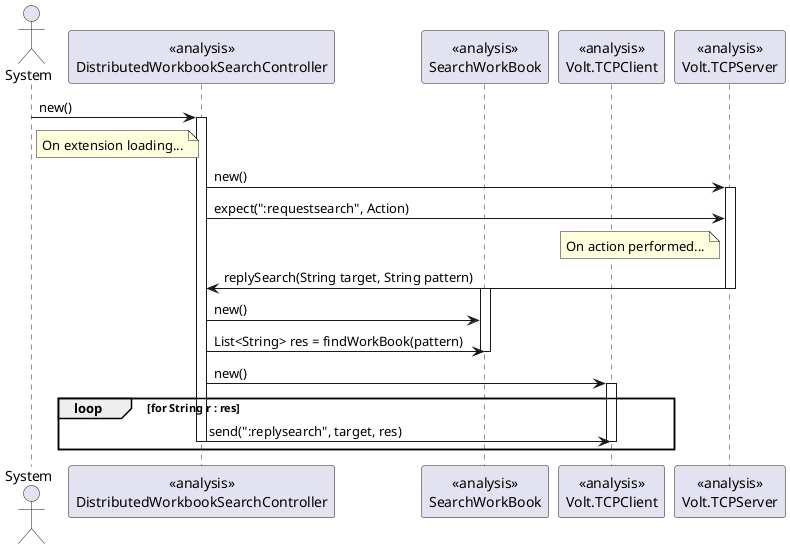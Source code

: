 @startuml doc-files/ipc_03.1_analysis_client_side.png

actor System
participant "<<analysis>>\nDistributedWorkbookSearchController" as Control
participant "<<analysis>>\nSearchWorkBook" as swb
participant "<<analysis>>\nVolt.TCPClient" as TCPClient
participant "<<analysis>>\nVolt.TCPServer" as TCPServer

System->Control: new()
activate Control
note right of System: On extension loading...

Control->TCPServer: new()
activate TCPServer
Control->TCPServer: expect(":requestsearch", Action)

note left of TCPServer: On action performed...

TCPServer->Control: replySearch(String target, String pattern)
deactivate TCPServer
activate swb
Control -> swb: new()
Control -> swb: List<String> res = findWorkBook(pattern)
deactivate swb
Control -> TCPClient: new()
loop for String r : res
activate TCPClient
Control -> TCPClient: send(":replysearch", target, res)
deactivate Control
deactivate TCPClient
end

@enduml

